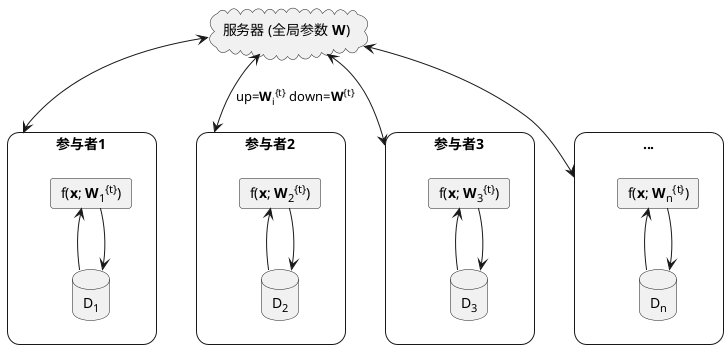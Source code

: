 @startuml memberinf_fed_deployment_diagram
' skinparam handwritten true
skinparam rectangle {
    RoundCorner 25
}
' cloud "Aggregrator (global parameters <b>W</b>)" as server
' rectangle Participant1 as p1 {
'     database "D<sub>1</sub>" as D1
'     card "f(<b>x</b>; <b>W</b><sub>1</sub><sup>{t}</sup>)" as model1
'     model1 <-- D1
'     model1 --> D1
' }
' rectangle Participant2 as p2 {
'     database "D<sub>2</sub>" as D2
'     card "f(<b>x</b>; <b>W</b><sub>2</sub><sup>{t}</sup>)" as model2
'     model2 <-- D2
'     model2 --> D2
' }
' rectangle Participant3 as p3 {
'     database "D<sub>3</sub>" as D3
'     card "f(<b>x</b>; <b>W</b><sub>3</sub><sup>{t}</sup>)" as model3
'     model3 <-- D3
'     model3 --> D3
' }
' rectangle "..." as pn {
'     database "D<sub>n</sub>" as Dn
'     card "f(<b>x</b>; <b>W</b><sub>n</sub><sup>{t}</sup>)" as modeln
'     modeln <-- Dn
'     modeln --> Dn
' }
' server <--> p1
' server <--> p2 : "up=<b>W</b><sub>i</sub><sup>{t}</sup> down=<b>W</b><sup>{t}</sup>"
' server <--> p3
' server <--> pn

cloud "服务器 (全局参数 <b>W</b>)" as server
rectangle 参与者1 as p1 {
    database "D<sub>1</sub>" as D1
    card "f(<b>x</b>; <b>W</b><sub>1</sub><sup>{t}</sup>)" as model1
    model1 <-- D1
    model1 --> D1
}
rectangle 参与者2 as p2 {
    database "D<sub>2</sub>" as D2
    card "f(<b>x</b>; <b>W</b><sub>2</sub><sup>{t}</sup>)" as model2
    model2 <-- D2
    model2 --> D2
}
rectangle 参与者3 as p3 {
    database "D<sub>3</sub>" as D3
    card "f(<b>x</b>; <b>W</b><sub>3</sub><sup>{t}</sup>)" as model3
    model3 <-- D3
    model3 --> D3
}
rectangle "..." as pn {
    database "D<sub>n</sub>" as Dn
    card "f(<b>x</b>; <b>W</b><sub>n</sub><sup>{t}</sup>)" as modeln
    modeln <-- Dn
    modeln --> Dn
}
server <--> p1
server <--> p2 : "up=<b>W</b><sub>i</sub><sup>{t}</sup> down=<b>W</b><sup>{t}</sup>"
server <--> p3
server <--> pn
@enduml